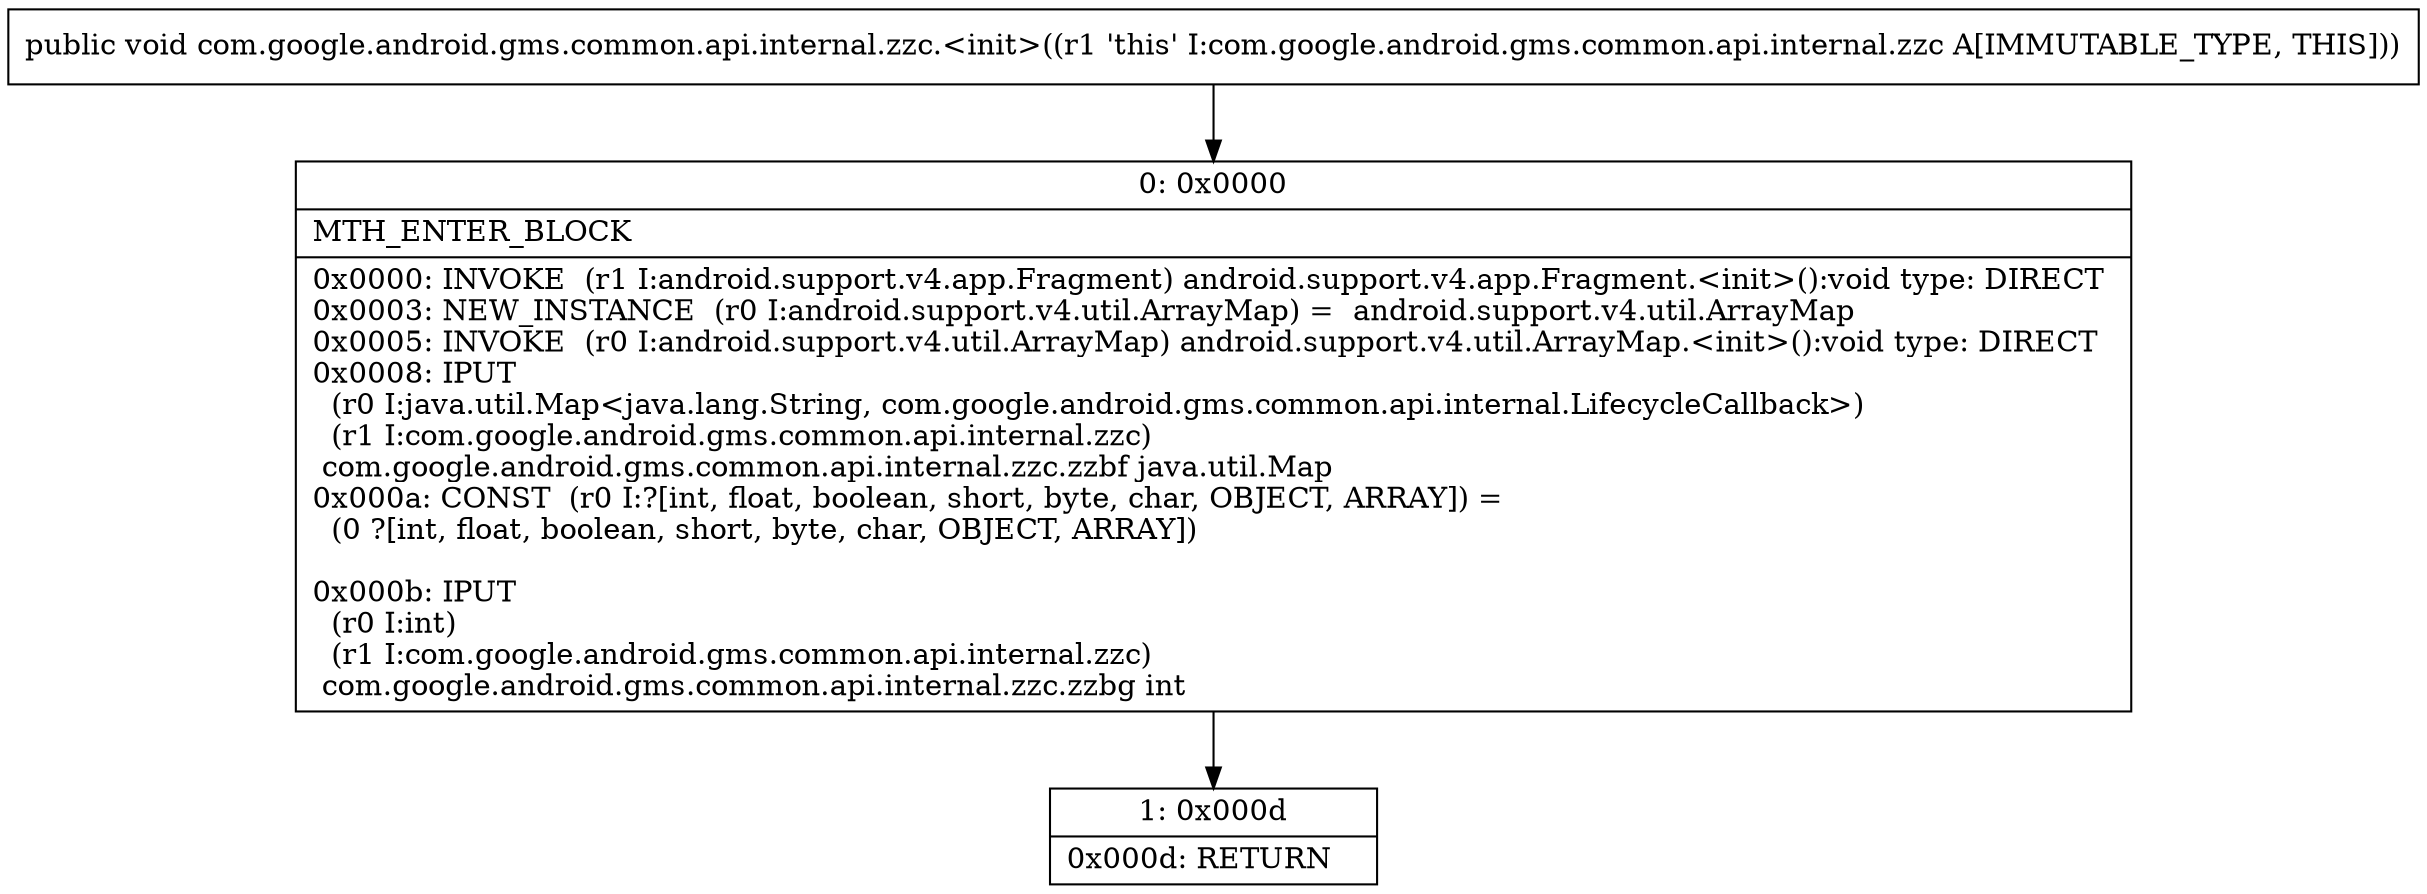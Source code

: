 digraph "CFG forcom.google.android.gms.common.api.internal.zzc.\<init\>()V" {
Node_0 [shape=record,label="{0\:\ 0x0000|MTH_ENTER_BLOCK\l|0x0000: INVOKE  (r1 I:android.support.v4.app.Fragment) android.support.v4.app.Fragment.\<init\>():void type: DIRECT \l0x0003: NEW_INSTANCE  (r0 I:android.support.v4.util.ArrayMap) =  android.support.v4.util.ArrayMap \l0x0005: INVOKE  (r0 I:android.support.v4.util.ArrayMap) android.support.v4.util.ArrayMap.\<init\>():void type: DIRECT \l0x0008: IPUT  \l  (r0 I:java.util.Map\<java.lang.String, com.google.android.gms.common.api.internal.LifecycleCallback\>)\l  (r1 I:com.google.android.gms.common.api.internal.zzc)\l com.google.android.gms.common.api.internal.zzc.zzbf java.util.Map \l0x000a: CONST  (r0 I:?[int, float, boolean, short, byte, char, OBJECT, ARRAY]) = \l  (0 ?[int, float, boolean, short, byte, char, OBJECT, ARRAY])\l \l0x000b: IPUT  \l  (r0 I:int)\l  (r1 I:com.google.android.gms.common.api.internal.zzc)\l com.google.android.gms.common.api.internal.zzc.zzbg int \l}"];
Node_1 [shape=record,label="{1\:\ 0x000d|0x000d: RETURN   \l}"];
MethodNode[shape=record,label="{public void com.google.android.gms.common.api.internal.zzc.\<init\>((r1 'this' I:com.google.android.gms.common.api.internal.zzc A[IMMUTABLE_TYPE, THIS])) }"];
MethodNode -> Node_0;
Node_0 -> Node_1;
}

